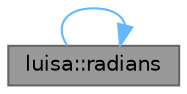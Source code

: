 digraph "luisa::radians"
{
 // LATEX_PDF_SIZE
  bgcolor="transparent";
  edge [fontname=Helvetica,fontsize=10,labelfontname=Helvetica,labelfontsize=10];
  node [fontname=Helvetica,fontsize=10,shape=box,height=0.2,width=0.4];
  rankdir="LR";
  Node1 [id="Node000001",label="luisa::radians",height=0.2,width=0.4,color="gray40", fillcolor="grey60", style="filled", fontcolor="black",tooltip="Convert degree to radian"];
  Node1 -> Node1 [id="edge1_Node000001_Node000001",color="steelblue1",style="solid",tooltip=" "];
}
